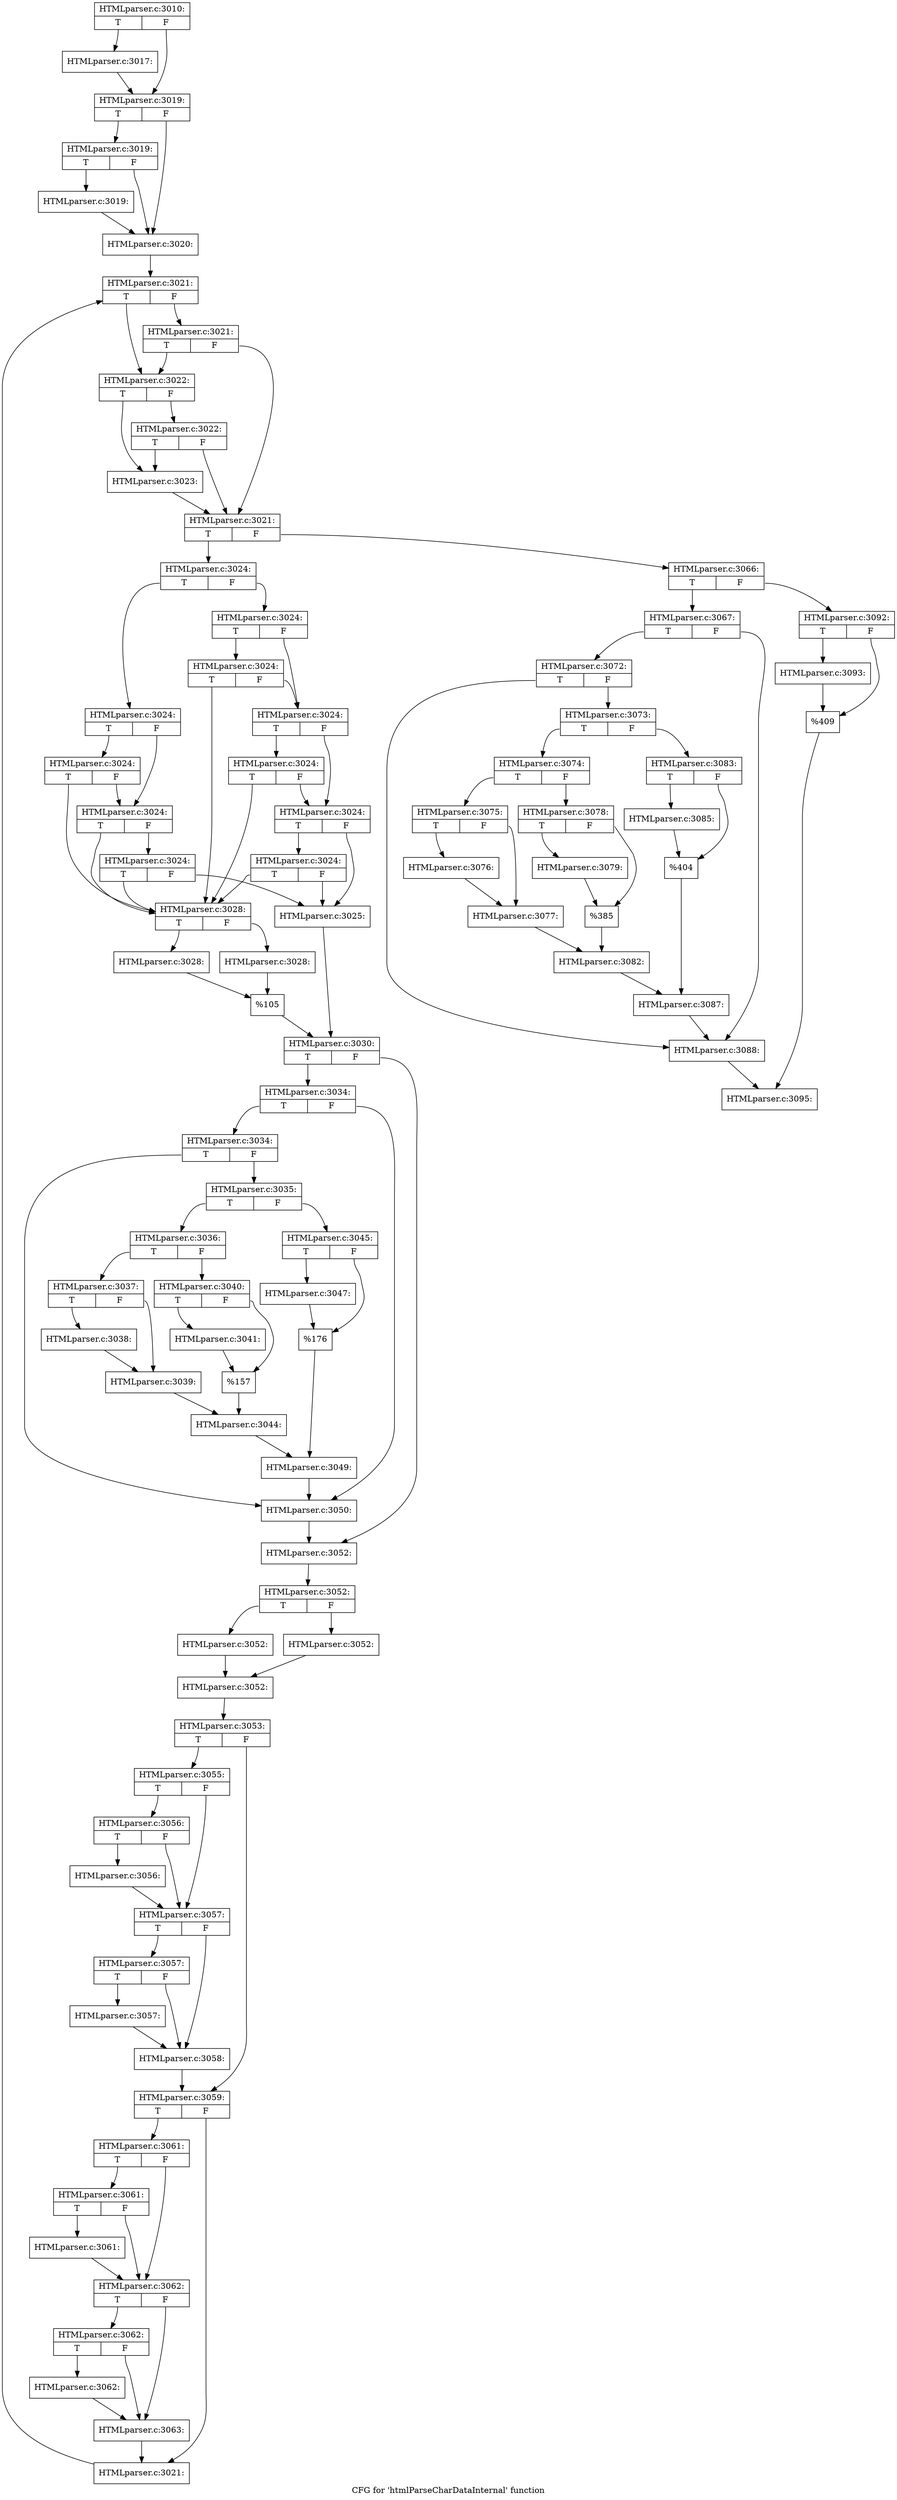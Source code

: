 digraph "CFG for 'htmlParseCharDataInternal' function" {
	label="CFG for 'htmlParseCharDataInternal' function";

	Node0x5630c5f78e80 [shape=record,label="{HTMLparser.c:3010:|{<s0>T|<s1>F}}"];
	Node0x5630c5f78e80:s0 -> Node0x5630c5f7a640;
	Node0x5630c5f78e80:s1 -> Node0x5630c5f7a690;
	Node0x5630c5f7a640 [shape=record,label="{HTMLparser.c:3017:}"];
	Node0x5630c5f7a640 -> Node0x5630c5f7a690;
	Node0x5630c5f7a690 [shape=record,label="{HTMLparser.c:3019:|{<s0>T|<s1>F}}"];
	Node0x5630c5f7a690:s0 -> Node0x5630c5f7ade0;
	Node0x5630c5f7a690:s1 -> Node0x5630c5f7ad90;
	Node0x5630c5f7ade0 [shape=record,label="{HTMLparser.c:3019:|{<s0>T|<s1>F}}"];
	Node0x5630c5f7ade0:s0 -> Node0x5630c5f7ad40;
	Node0x5630c5f7ade0:s1 -> Node0x5630c5f7ad90;
	Node0x5630c5f7ad40 [shape=record,label="{HTMLparser.c:3019:}"];
	Node0x5630c5f7ad40 -> Node0x5630c5f7ad90;
	Node0x5630c5f7ad90 [shape=record,label="{HTMLparser.c:3020:}"];
	Node0x5630c5f7ad90 -> Node0x5630c5f7c760;
	Node0x5630c5f7c760 [shape=record,label="{HTMLparser.c:3021:|{<s0>T|<s1>F}}"];
	Node0x5630c5f7c760:s0 -> Node0x5630c5f7ca70;
	Node0x5630c5f7c760:s1 -> Node0x5630c5f7caf0;
	Node0x5630c5f7caf0 [shape=record,label="{HTMLparser.c:3021:|{<s0>T|<s1>F}}"];
	Node0x5630c5f7caf0:s0 -> Node0x5630c5f7ca70;
	Node0x5630c5f7caf0:s1 -> Node0x5630c5f7c9d0;
	Node0x5630c5f7ca70 [shape=record,label="{HTMLparser.c:3022:|{<s0>T|<s1>F}}"];
	Node0x5630c5f7ca70:s0 -> Node0x5630c5f7ca20;
	Node0x5630c5f7ca70:s1 -> Node0x5630c5f7d000;
	Node0x5630c5f7d000 [shape=record,label="{HTMLparser.c:3022:|{<s0>T|<s1>F}}"];
	Node0x5630c5f7d000:s0 -> Node0x5630c5f7ca20;
	Node0x5630c5f7d000:s1 -> Node0x5630c5f7c9d0;
	Node0x5630c5f7ca20 [shape=record,label="{HTMLparser.c:3023:}"];
	Node0x5630c5f7ca20 -> Node0x5630c5f7c9d0;
	Node0x5630c5f7c9d0 [shape=record,label="{HTMLparser.c:3021:|{<s0>T|<s1>F}}"];
	Node0x5630c5f7c9d0:s0 -> Node0x5630c5f7d5b0;
	Node0x5630c5f7c9d0:s1 -> Node0x5630c5f7c950;
	Node0x5630c5f7d5b0 [shape=record,label="{HTMLparser.c:3024:|{<s0>T|<s1>F}}"];
	Node0x5630c5f7d5b0:s0 -> Node0x5630c5f7daf0;
	Node0x5630c5f7d5b0:s1 -> Node0x5630c5f7db40;
	Node0x5630c5f7daf0 [shape=record,label="{HTMLparser.c:3024:|{<s0>T|<s1>F}}"];
	Node0x5630c5f7daf0:s0 -> Node0x5630c5f7ddd0;
	Node0x5630c5f7daf0:s1 -> Node0x5630c5f7dd80;
	Node0x5630c5f7ddd0 [shape=record,label="{HTMLparser.c:3024:|{<s0>T|<s1>F}}"];
	Node0x5630c5f7ddd0:s0 -> Node0x5630c5f7daa0;
	Node0x5630c5f7ddd0:s1 -> Node0x5630c5f7dd80;
	Node0x5630c5f7dd80 [shape=record,label="{HTMLparser.c:3024:|{<s0>T|<s1>F}}"];
	Node0x5630c5f7dd80:s0 -> Node0x5630c5f7daa0;
	Node0x5630c5f7dd80:s1 -> Node0x5630c5f7dd30;
	Node0x5630c5f7dd30 [shape=record,label="{HTMLparser.c:3024:|{<s0>T|<s1>F}}"];
	Node0x5630c5f7dd30:s0 -> Node0x5630c5f7daa0;
	Node0x5630c5f7dd30:s1 -> Node0x5630c5f7da00;
	Node0x5630c5f7db40 [shape=record,label="{HTMLparser.c:3024:|{<s0>T|<s1>F}}"];
	Node0x5630c5f7db40:s0 -> Node0x5630c5f7e480;
	Node0x5630c5f7db40:s1 -> Node0x5630c5f7e430;
	Node0x5630c5f7e480 [shape=record,label="{HTMLparser.c:3024:|{<s0>T|<s1>F}}"];
	Node0x5630c5f7e480:s0 -> Node0x5630c5f7daa0;
	Node0x5630c5f7e480:s1 -> Node0x5630c5f7e430;
	Node0x5630c5f7e430 [shape=record,label="{HTMLparser.c:3024:|{<s0>T|<s1>F}}"];
	Node0x5630c5f7e430:s0 -> Node0x5630c5f7e7b0;
	Node0x5630c5f7e430:s1 -> Node0x5630c5f7e3e0;
	Node0x5630c5f7e7b0 [shape=record,label="{HTMLparser.c:3024:|{<s0>T|<s1>F}}"];
	Node0x5630c5f7e7b0:s0 -> Node0x5630c5f7daa0;
	Node0x5630c5f7e7b0:s1 -> Node0x5630c5f7e3e0;
	Node0x5630c5f7e3e0 [shape=record,label="{HTMLparser.c:3024:|{<s0>T|<s1>F}}"];
	Node0x5630c5f7e3e0:s0 -> Node0x5630c5f7eae0;
	Node0x5630c5f7e3e0:s1 -> Node0x5630c5f7da00;
	Node0x5630c5f7eae0 [shape=record,label="{HTMLparser.c:3024:|{<s0>T|<s1>F}}"];
	Node0x5630c5f7eae0:s0 -> Node0x5630c5f7daa0;
	Node0x5630c5f7eae0:s1 -> Node0x5630c5f7da00;
	Node0x5630c5f7da00 [shape=record,label="{HTMLparser.c:3025:}"];
	Node0x5630c5f7da00 -> Node0x5630c5f7da50;
	Node0x5630c5f7daa0 [shape=record,label="{HTMLparser.c:3028:|{<s0>T|<s1>F}}"];
	Node0x5630c5f7daa0:s0 -> Node0x5630c5f7f320;
	Node0x5630c5f7daa0:s1 -> Node0x5630c5f7f3c0;
	Node0x5630c5f7f320 [shape=record,label="{HTMLparser.c:3028:}"];
	Node0x5630c5f7f320 -> Node0x5630c5f7f370;
	Node0x5630c5f7f3c0 [shape=record,label="{HTMLparser.c:3028:}"];
	Node0x5630c5f7f3c0 -> Node0x5630c5f7f370;
	Node0x5630c5f7f370 [shape=record,label="{%105}"];
	Node0x5630c5f7f370 -> Node0x5630c5f7da50;
	Node0x5630c5f7da50 [shape=record,label="{HTMLparser.c:3030:|{<s0>T|<s1>F}}"];
	Node0x5630c5f7da50:s0 -> Node0x5630c5f80280;
	Node0x5630c5f7da50:s1 -> Node0x5630c5f802d0;
	Node0x5630c5f80280 [shape=record,label="{HTMLparser.c:3034:|{<s0>T|<s1>F}}"];
	Node0x5630c5f80280:s0 -> Node0x5630c5f806a0;
	Node0x5630c5f80280:s1 -> Node0x5630c5f80650;
	Node0x5630c5f806a0 [shape=record,label="{HTMLparser.c:3034:|{<s0>T|<s1>F}}"];
	Node0x5630c5f806a0:s0 -> Node0x5630c5f80650;
	Node0x5630c5f806a0:s1 -> Node0x5630c5f80600;
	Node0x5630c5f80600 [shape=record,label="{HTMLparser.c:3035:|{<s0>T|<s1>F}}"];
	Node0x5630c5f80600:s0 -> Node0x5630c5f80dd0;
	Node0x5630c5f80600:s1 -> Node0x5630c5f80e70;
	Node0x5630c5f80dd0 [shape=record,label="{HTMLparser.c:3036:|{<s0>T|<s1>F}}"];
	Node0x5630c5f80dd0:s0 -> Node0x5630c5f82550;
	Node0x5630c5f80dd0:s1 -> Node0x5630c5f825f0;
	Node0x5630c5f82550 [shape=record,label="{HTMLparser.c:3037:|{<s0>T|<s1>F}}"];
	Node0x5630c5f82550:s0 -> Node0x5630c5f82a20;
	Node0x5630c5f82550:s1 -> Node0x5630c5f82a70;
	Node0x5630c5f82a20 [shape=record,label="{HTMLparser.c:3038:}"];
	Node0x5630c5f82a20 -> Node0x5630c5f82a70;
	Node0x5630c5f82a70 [shape=record,label="{HTMLparser.c:3039:}"];
	Node0x5630c5f82a70 -> Node0x5630c5f825a0;
	Node0x5630c5f825f0 [shape=record,label="{HTMLparser.c:3040:|{<s0>T|<s1>F}}"];
	Node0x5630c5f825f0:s0 -> Node0x5630c5f83880;
	Node0x5630c5f825f0:s1 -> Node0x5630c5f838d0;
	Node0x5630c5f83880 [shape=record,label="{HTMLparser.c:3041:}"];
	Node0x5630c5f83880 -> Node0x5630c5f838d0;
	Node0x5630c5f838d0 [shape=record,label="{%157}"];
	Node0x5630c5f838d0 -> Node0x5630c5f825a0;
	Node0x5630c5f825a0 [shape=record,label="{HTMLparser.c:3044:}"];
	Node0x5630c5f825a0 -> Node0x5630c5f80e20;
	Node0x5630c5f80e70 [shape=record,label="{HTMLparser.c:3045:|{<s0>T|<s1>F}}"];
	Node0x5630c5f80e70:s0 -> Node0x5630c5f84ac0;
	Node0x5630c5f80e70:s1 -> Node0x5630c5f84b10;
	Node0x5630c5f84ac0 [shape=record,label="{HTMLparser.c:3047:}"];
	Node0x5630c5f84ac0 -> Node0x5630c5f84b10;
	Node0x5630c5f84b10 [shape=record,label="{%176}"];
	Node0x5630c5f84b10 -> Node0x5630c5f80e20;
	Node0x5630c5f80e20 [shape=record,label="{HTMLparser.c:3049:}"];
	Node0x5630c5f80e20 -> Node0x5630c5f80650;
	Node0x5630c5f80650 [shape=record,label="{HTMLparser.c:3050:}"];
	Node0x5630c5f80650 -> Node0x5630c5f802d0;
	Node0x5630c5f802d0 [shape=record,label="{HTMLparser.c:3052:}"];
	Node0x5630c5f802d0 -> Node0x5630c5f85b40;
	Node0x5630c5f85b40 [shape=record,label="{HTMLparser.c:3052:|{<s0>T|<s1>F}}"];
	Node0x5630c5f85b40:s0 -> Node0x5630c5f85da0;
	Node0x5630c5f85b40:s1 -> Node0x5630c5f85e40;
	Node0x5630c5f85da0 [shape=record,label="{HTMLparser.c:3052:}"];
	Node0x5630c5f85da0 -> Node0x5630c5f85df0;
	Node0x5630c5f85e40 [shape=record,label="{HTMLparser.c:3052:}"];
	Node0x5630c5f85e40 -> Node0x5630c5f85df0;
	Node0x5630c5f85df0 [shape=record,label="{HTMLparser.c:3052:}"];
	Node0x5630c5f85df0 -> Node0x5630c5f85aa0;
	Node0x5630c5f85aa0 [shape=record,label="{HTMLparser.c:3053:|{<s0>T|<s1>F}}"];
	Node0x5630c5f85aa0:s0 -> Node0x5630c5f85af0;
	Node0x5630c5f85aa0:s1 -> Node0x5630c5f87730;
	Node0x5630c5f85af0 [shape=record,label="{HTMLparser.c:3055:|{<s0>T|<s1>F}}"];
	Node0x5630c5f85af0:s0 -> Node0x5630c5f87c70;
	Node0x5630c5f85af0:s1 -> Node0x5630c5f87c20;
	Node0x5630c5f87c70 [shape=record,label="{HTMLparser.c:3056:|{<s0>T|<s1>F}}"];
	Node0x5630c5f87c70:s0 -> Node0x5630c5f87bd0;
	Node0x5630c5f87c70:s1 -> Node0x5630c5f87c20;
	Node0x5630c5f87bd0 [shape=record,label="{HTMLparser.c:3056:}"];
	Node0x5630c5f87bd0 -> Node0x5630c5f87c20;
	Node0x5630c5f87c20 [shape=record,label="{HTMLparser.c:3057:|{<s0>T|<s1>F}}"];
	Node0x5630c5f87c20:s0 -> Node0x5630c5f88e10;
	Node0x5630c5f87c20:s1 -> Node0x5630c5f88dc0;
	Node0x5630c5f88e10 [shape=record,label="{HTMLparser.c:3057:|{<s0>T|<s1>F}}"];
	Node0x5630c5f88e10:s0 -> Node0x5630c5f88d70;
	Node0x5630c5f88e10:s1 -> Node0x5630c5f88dc0;
	Node0x5630c5f88d70 [shape=record,label="{HTMLparser.c:3057:}"];
	Node0x5630c5f88d70 -> Node0x5630c5f88dc0;
	Node0x5630c5f88dc0 [shape=record,label="{HTMLparser.c:3058:}"];
	Node0x5630c5f88dc0 -> Node0x5630c5f87730;
	Node0x5630c5f87730 [shape=record,label="{HTMLparser.c:3059:|{<s0>T|<s1>F}}"];
	Node0x5630c5f87730:s0 -> Node0x5630c5f89e10;
	Node0x5630c5f87730:s1 -> Node0x5630c5f89e60;
	Node0x5630c5f89e10 [shape=record,label="{HTMLparser.c:3061:|{<s0>T|<s1>F}}"];
	Node0x5630c5f89e10:s0 -> Node0x5630c5f8a290;
	Node0x5630c5f89e10:s1 -> Node0x5630c5f8a240;
	Node0x5630c5f8a290 [shape=record,label="{HTMLparser.c:3061:|{<s0>T|<s1>F}}"];
	Node0x5630c5f8a290:s0 -> Node0x5630c5f8a1f0;
	Node0x5630c5f8a290:s1 -> Node0x5630c5f8a240;
	Node0x5630c5f8a1f0 [shape=record,label="{HTMLparser.c:3061:}"];
	Node0x5630c5f8a1f0 -> Node0x5630c5f8a240;
	Node0x5630c5f8a240 [shape=record,label="{HTMLparser.c:3062:|{<s0>T|<s1>F}}"];
	Node0x5630c5f8a240:s0 -> Node0x5630c5f8b430;
	Node0x5630c5f8a240:s1 -> Node0x5630c5f8b3e0;
	Node0x5630c5f8b430 [shape=record,label="{HTMLparser.c:3062:|{<s0>T|<s1>F}}"];
	Node0x5630c5f8b430:s0 -> Node0x5630c5f8b390;
	Node0x5630c5f8b430:s1 -> Node0x5630c5f8b3e0;
	Node0x5630c5f8b390 [shape=record,label="{HTMLparser.c:3062:}"];
	Node0x5630c5f8b390 -> Node0x5630c5f8b3e0;
	Node0x5630c5f8b3e0 [shape=record,label="{HTMLparser.c:3063:}"];
	Node0x5630c5f8b3e0 -> Node0x5630c5f89e60;
	Node0x5630c5f89e60 [shape=record,label="{HTMLparser.c:3021:}"];
	Node0x5630c5f89e60 -> Node0x5630c5f7c760;
	Node0x5630c5f7c950 [shape=record,label="{HTMLparser.c:3066:|{<s0>T|<s1>F}}"];
	Node0x5630c5f7c950:s0 -> Node0x5630c5f8c4c0;
	Node0x5630c5f7c950:s1 -> Node0x5630c5f8c560;
	Node0x5630c5f8c4c0 [shape=record,label="{HTMLparser.c:3067:|{<s0>T|<s1>F}}"];
	Node0x5630c5f8c4c0:s0 -> Node0x5630c5f8cc00;
	Node0x5630c5f8c4c0:s1 -> Node0x5630c5f8cbb0;
	Node0x5630c5f8cc00 [shape=record,label="{HTMLparser.c:3072:|{<s0>T|<s1>F}}"];
	Node0x5630c5f8cc00:s0 -> Node0x5630c5f8cbb0;
	Node0x5630c5f8cc00:s1 -> Node0x5630c5f8cb60;
	Node0x5630c5f8cb60 [shape=record,label="{HTMLparser.c:3073:|{<s0>T|<s1>F}}"];
	Node0x5630c5f8cb60:s0 -> Node0x5630c5f8d390;
	Node0x5630c5f8cb60:s1 -> Node0x5630c5f8d430;
	Node0x5630c5f8d390 [shape=record,label="{HTMLparser.c:3074:|{<s0>T|<s1>F}}"];
	Node0x5630c5f8d390:s0 -> Node0x5630c5f8d980;
	Node0x5630c5f8d390:s1 -> Node0x5630c5f8da20;
	Node0x5630c5f8d980 [shape=record,label="{HTMLparser.c:3075:|{<s0>T|<s1>F}}"];
	Node0x5630c5f8d980:s0 -> Node0x5630c5f8de50;
	Node0x5630c5f8d980:s1 -> Node0x5630c5f8dea0;
	Node0x5630c5f8de50 [shape=record,label="{HTMLparser.c:3076:}"];
	Node0x5630c5f8de50 -> Node0x5630c5f8dea0;
	Node0x5630c5f8dea0 [shape=record,label="{HTMLparser.c:3077:}"];
	Node0x5630c5f8dea0 -> Node0x5630c5f8d9d0;
	Node0x5630c5f8da20 [shape=record,label="{HTMLparser.c:3078:|{<s0>T|<s1>F}}"];
	Node0x5630c5f8da20:s0 -> Node0x5630c5f8ec80;
	Node0x5630c5f8da20:s1 -> Node0x5630c5f8ecd0;
	Node0x5630c5f8ec80 [shape=record,label="{HTMLparser.c:3079:}"];
	Node0x5630c5f8ec80 -> Node0x5630c5f8ecd0;
	Node0x5630c5f8ecd0 [shape=record,label="{%385}"];
	Node0x5630c5f8ecd0 -> Node0x5630c5f8d9d0;
	Node0x5630c5f8d9d0 [shape=record,label="{HTMLparser.c:3082:}"];
	Node0x5630c5f8d9d0 -> Node0x5630c5f8d3e0;
	Node0x5630c5f8d430 [shape=record,label="{HTMLparser.c:3083:|{<s0>T|<s1>F}}"];
	Node0x5630c5f8d430:s0 -> Node0x5630c5f8fcf0;
	Node0x5630c5f8d430:s1 -> Node0x5630c5f8fd40;
	Node0x5630c5f8fcf0 [shape=record,label="{HTMLparser.c:3085:}"];
	Node0x5630c5f8fcf0 -> Node0x5630c5f8fd40;
	Node0x5630c5f8fd40 [shape=record,label="{%404}"];
	Node0x5630c5f8fd40 -> Node0x5630c5f8d3e0;
	Node0x5630c5f8d3e0 [shape=record,label="{HTMLparser.c:3087:}"];
	Node0x5630c5f8d3e0 -> Node0x5630c5f8cbb0;
	Node0x5630c5f8cbb0 [shape=record,label="{HTMLparser.c:3088:}"];
	Node0x5630c5f8cbb0 -> Node0x5630c5f8c510;
	Node0x5630c5f8c560 [shape=record,label="{HTMLparser.c:3092:|{<s0>T|<s1>F}}"];
	Node0x5630c5f8c560:s0 -> Node0x5630c5f90d60;
	Node0x5630c5f8c560:s1 -> Node0x5630c5f90db0;
	Node0x5630c5f90d60 [shape=record,label="{HTMLparser.c:3093:}"];
	Node0x5630c5f90d60 -> Node0x5630c5f90db0;
	Node0x5630c5f90db0 [shape=record,label="{%409}"];
	Node0x5630c5f90db0 -> Node0x5630c5f8c510;
	Node0x5630c5f8c510 [shape=record,label="{HTMLparser.c:3095:}"];
}
